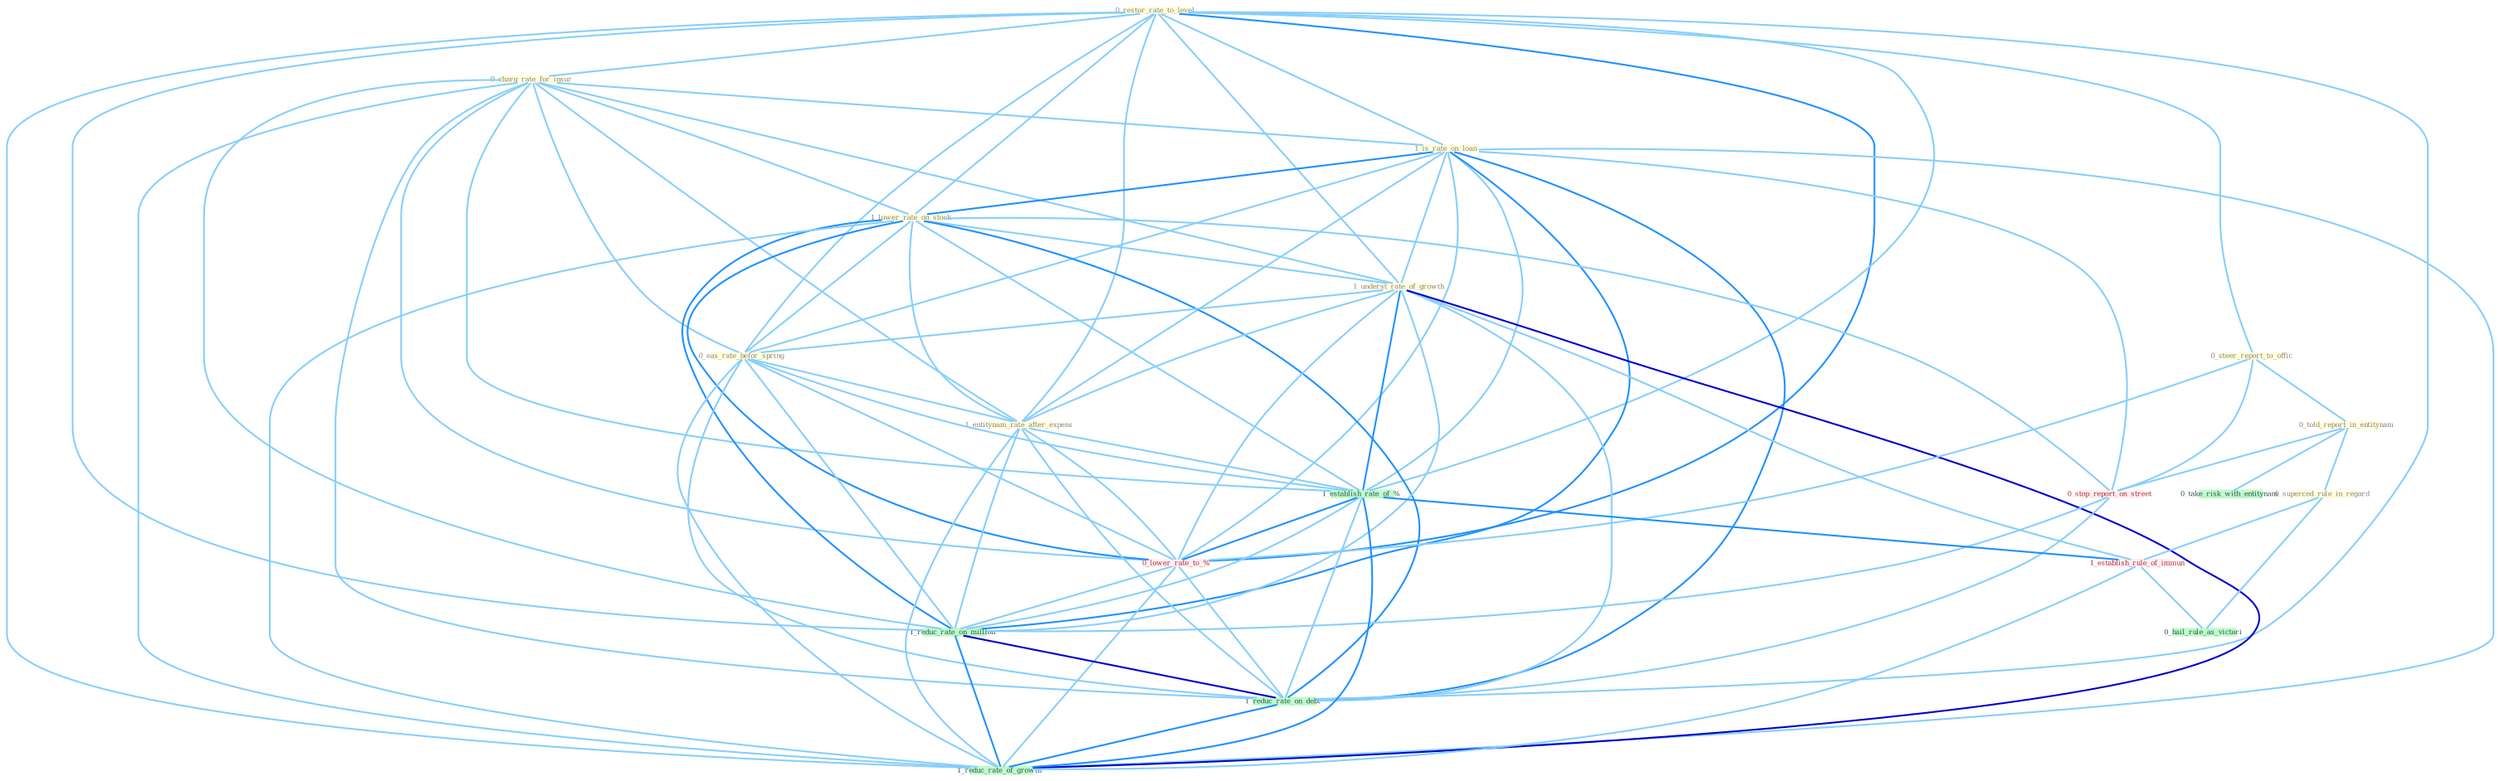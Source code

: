 Graph G{ 
    node
    [shape=polygon,style=filled,width=.5,height=.06,color="#BDFCC9",fixedsize=true,fontsize=4,
    fontcolor="#2f4f4f"];
    {node
    [color="#ffffe0", fontcolor="#8b7d6b"] "0_restor_rate_to_level " "0_charg_rate_for_insur " "1_is_rate_on_loan " "1_lower_rate_on_stock " "1_underst_rate_of_growth " "0_eas_rate_befor_spring " "0_steer_report_to_offic " "0_told_report_in_entitynam " "1_entitynam_rate_after_expens " "0_superced_rule_in_regard "}
{node [color="#fff0f5", fontcolor="#b22222"] "0_lower_rate_to_% " "1_establish_rule_of_immun " "0_stop_report_on_street "}
edge [color="#B0E2FF"];

	"0_restor_rate_to_level " -- "0_charg_rate_for_insur " [w="1", color="#87cefa" ];
	"0_restor_rate_to_level " -- "1_is_rate_on_loan " [w="1", color="#87cefa" ];
	"0_restor_rate_to_level " -- "1_lower_rate_on_stock " [w="1", color="#87cefa" ];
	"0_restor_rate_to_level " -- "1_underst_rate_of_growth " [w="1", color="#87cefa" ];
	"0_restor_rate_to_level " -- "0_eas_rate_befor_spring " [w="1", color="#87cefa" ];
	"0_restor_rate_to_level " -- "0_steer_report_to_offic " [w="1", color="#87cefa" ];
	"0_restor_rate_to_level " -- "1_entitynam_rate_after_expens " [w="1", color="#87cefa" ];
	"0_restor_rate_to_level " -- "1_establish_rate_of_% " [w="1", color="#87cefa" ];
	"0_restor_rate_to_level " -- "0_lower_rate_to_% " [w="2", color="#1e90ff" , len=0.8];
	"0_restor_rate_to_level " -- "1_reduc_rate_on_million " [w="1", color="#87cefa" ];
	"0_restor_rate_to_level " -- "1_reduc_rate_on_debt " [w="1", color="#87cefa" ];
	"0_restor_rate_to_level " -- "1_reduc_rate_of_growth " [w="1", color="#87cefa" ];
	"0_charg_rate_for_insur " -- "1_is_rate_on_loan " [w="1", color="#87cefa" ];
	"0_charg_rate_for_insur " -- "1_lower_rate_on_stock " [w="1", color="#87cefa" ];
	"0_charg_rate_for_insur " -- "1_underst_rate_of_growth " [w="1", color="#87cefa" ];
	"0_charg_rate_for_insur " -- "0_eas_rate_befor_spring " [w="1", color="#87cefa" ];
	"0_charg_rate_for_insur " -- "1_entitynam_rate_after_expens " [w="1", color="#87cefa" ];
	"0_charg_rate_for_insur " -- "1_establish_rate_of_% " [w="1", color="#87cefa" ];
	"0_charg_rate_for_insur " -- "0_lower_rate_to_% " [w="1", color="#87cefa" ];
	"0_charg_rate_for_insur " -- "1_reduc_rate_on_million " [w="1", color="#87cefa" ];
	"0_charg_rate_for_insur " -- "1_reduc_rate_on_debt " [w="1", color="#87cefa" ];
	"0_charg_rate_for_insur " -- "1_reduc_rate_of_growth " [w="1", color="#87cefa" ];
	"1_is_rate_on_loan " -- "1_lower_rate_on_stock " [w="2", color="#1e90ff" , len=0.8];
	"1_is_rate_on_loan " -- "1_underst_rate_of_growth " [w="1", color="#87cefa" ];
	"1_is_rate_on_loan " -- "0_eas_rate_befor_spring " [w="1", color="#87cefa" ];
	"1_is_rate_on_loan " -- "1_entitynam_rate_after_expens " [w="1", color="#87cefa" ];
	"1_is_rate_on_loan " -- "1_establish_rate_of_% " [w="1", color="#87cefa" ];
	"1_is_rate_on_loan " -- "0_lower_rate_to_% " [w="1", color="#87cefa" ];
	"1_is_rate_on_loan " -- "0_stop_report_on_street " [w="1", color="#87cefa" ];
	"1_is_rate_on_loan " -- "1_reduc_rate_on_million " [w="2", color="#1e90ff" , len=0.8];
	"1_is_rate_on_loan " -- "1_reduc_rate_on_debt " [w="2", color="#1e90ff" , len=0.8];
	"1_is_rate_on_loan " -- "1_reduc_rate_of_growth " [w="1", color="#87cefa" ];
	"1_lower_rate_on_stock " -- "1_underst_rate_of_growth " [w="1", color="#87cefa" ];
	"1_lower_rate_on_stock " -- "0_eas_rate_befor_spring " [w="1", color="#87cefa" ];
	"1_lower_rate_on_stock " -- "1_entitynam_rate_after_expens " [w="1", color="#87cefa" ];
	"1_lower_rate_on_stock " -- "1_establish_rate_of_% " [w="1", color="#87cefa" ];
	"1_lower_rate_on_stock " -- "0_lower_rate_to_% " [w="2", color="#1e90ff" , len=0.8];
	"1_lower_rate_on_stock " -- "0_stop_report_on_street " [w="1", color="#87cefa" ];
	"1_lower_rate_on_stock " -- "1_reduc_rate_on_million " [w="2", color="#1e90ff" , len=0.8];
	"1_lower_rate_on_stock " -- "1_reduc_rate_on_debt " [w="2", color="#1e90ff" , len=0.8];
	"1_lower_rate_on_stock " -- "1_reduc_rate_of_growth " [w="1", color="#87cefa" ];
	"1_underst_rate_of_growth " -- "0_eas_rate_befor_spring " [w="1", color="#87cefa" ];
	"1_underst_rate_of_growth " -- "1_entitynam_rate_after_expens " [w="1", color="#87cefa" ];
	"1_underst_rate_of_growth " -- "1_establish_rate_of_% " [w="2", color="#1e90ff" , len=0.8];
	"1_underst_rate_of_growth " -- "0_lower_rate_to_% " [w="1", color="#87cefa" ];
	"1_underst_rate_of_growth " -- "1_establish_rule_of_immun " [w="1", color="#87cefa" ];
	"1_underst_rate_of_growth " -- "1_reduc_rate_on_million " [w="1", color="#87cefa" ];
	"1_underst_rate_of_growth " -- "1_reduc_rate_on_debt " [w="1", color="#87cefa" ];
	"1_underst_rate_of_growth " -- "1_reduc_rate_of_growth " [w="3", color="#0000cd" , len=0.6];
	"0_eas_rate_befor_spring " -- "1_entitynam_rate_after_expens " [w="1", color="#87cefa" ];
	"0_eas_rate_befor_spring " -- "1_establish_rate_of_% " [w="1", color="#87cefa" ];
	"0_eas_rate_befor_spring " -- "0_lower_rate_to_% " [w="1", color="#87cefa" ];
	"0_eas_rate_befor_spring " -- "1_reduc_rate_on_million " [w="1", color="#87cefa" ];
	"0_eas_rate_befor_spring " -- "1_reduc_rate_on_debt " [w="1", color="#87cefa" ];
	"0_eas_rate_befor_spring " -- "1_reduc_rate_of_growth " [w="1", color="#87cefa" ];
	"0_steer_report_to_offic " -- "0_told_report_in_entitynam " [w="1", color="#87cefa" ];
	"0_steer_report_to_offic " -- "0_lower_rate_to_% " [w="1", color="#87cefa" ];
	"0_steer_report_to_offic " -- "0_stop_report_on_street " [w="1", color="#87cefa" ];
	"0_told_report_in_entitynam " -- "0_superced_rule_in_regard " [w="1", color="#87cefa" ];
	"0_told_report_in_entitynam " -- "0_stop_report_on_street " [w="1", color="#87cefa" ];
	"0_told_report_in_entitynam " -- "0_take_risk_with_entitynam " [w="1", color="#87cefa" ];
	"1_entitynam_rate_after_expens " -- "1_establish_rate_of_% " [w="1", color="#87cefa" ];
	"1_entitynam_rate_after_expens " -- "0_lower_rate_to_% " [w="1", color="#87cefa" ];
	"1_entitynam_rate_after_expens " -- "1_reduc_rate_on_million " [w="1", color="#87cefa" ];
	"1_entitynam_rate_after_expens " -- "1_reduc_rate_on_debt " [w="1", color="#87cefa" ];
	"1_entitynam_rate_after_expens " -- "1_reduc_rate_of_growth " [w="1", color="#87cefa" ];
	"0_superced_rule_in_regard " -- "1_establish_rule_of_immun " [w="1", color="#87cefa" ];
	"0_superced_rule_in_regard " -- "0_hail_rule_as_victori " [w="1", color="#87cefa" ];
	"1_establish_rate_of_% " -- "0_lower_rate_to_% " [w="2", color="#1e90ff" , len=0.8];
	"1_establish_rate_of_% " -- "1_establish_rule_of_immun " [w="2", color="#1e90ff" , len=0.8];
	"1_establish_rate_of_% " -- "1_reduc_rate_on_million " [w="1", color="#87cefa" ];
	"1_establish_rate_of_% " -- "1_reduc_rate_on_debt " [w="1", color="#87cefa" ];
	"1_establish_rate_of_% " -- "1_reduc_rate_of_growth " [w="2", color="#1e90ff" , len=0.8];
	"0_lower_rate_to_% " -- "1_reduc_rate_on_million " [w="1", color="#87cefa" ];
	"0_lower_rate_to_% " -- "1_reduc_rate_on_debt " [w="1", color="#87cefa" ];
	"0_lower_rate_to_% " -- "1_reduc_rate_of_growth " [w="1", color="#87cefa" ];
	"1_establish_rule_of_immun " -- "0_hail_rule_as_victori " [w="1", color="#87cefa" ];
	"1_establish_rule_of_immun " -- "1_reduc_rate_of_growth " [w="1", color="#87cefa" ];
	"0_stop_report_on_street " -- "1_reduc_rate_on_million " [w="1", color="#87cefa" ];
	"0_stop_report_on_street " -- "1_reduc_rate_on_debt " [w="1", color="#87cefa" ];
	"1_reduc_rate_on_million " -- "1_reduc_rate_on_debt " [w="3", color="#0000cd" , len=0.6];
	"1_reduc_rate_on_million " -- "1_reduc_rate_of_growth " [w="2", color="#1e90ff" , len=0.8];
	"1_reduc_rate_on_debt " -- "1_reduc_rate_of_growth " [w="2", color="#1e90ff" , len=0.8];
}